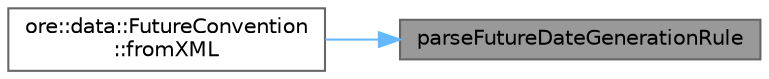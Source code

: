 digraph "parseFutureDateGenerationRule"
{
 // INTERACTIVE_SVG=YES
 // LATEX_PDF_SIZE
  bgcolor="transparent";
  edge [fontname=Helvetica,fontsize=10,labelfontname=Helvetica,labelfontsize=10];
  node [fontname=Helvetica,fontsize=10,shape=box,height=0.2,width=0.4];
  rankdir="RL";
  Node1 [label="parseFutureDateGenerationRule",height=0.2,width=0.4,color="gray40", fillcolor="grey60", style="filled", fontcolor="black",tooltip="Convert text to FutureConvention::DateGeneration."];
  Node1 -> Node2 [dir="back",color="steelblue1",style="solid"];
  Node2 [label="ore::data::FutureConvention\l::fromXML",height=0.2,width=0.4,color="grey40", fillcolor="white", style="filled",URL="$classore_1_1data_1_1_future_convention.html#a7741ae0fc924943de5bfe02928262eb7",tooltip="Serialisation."];
}
